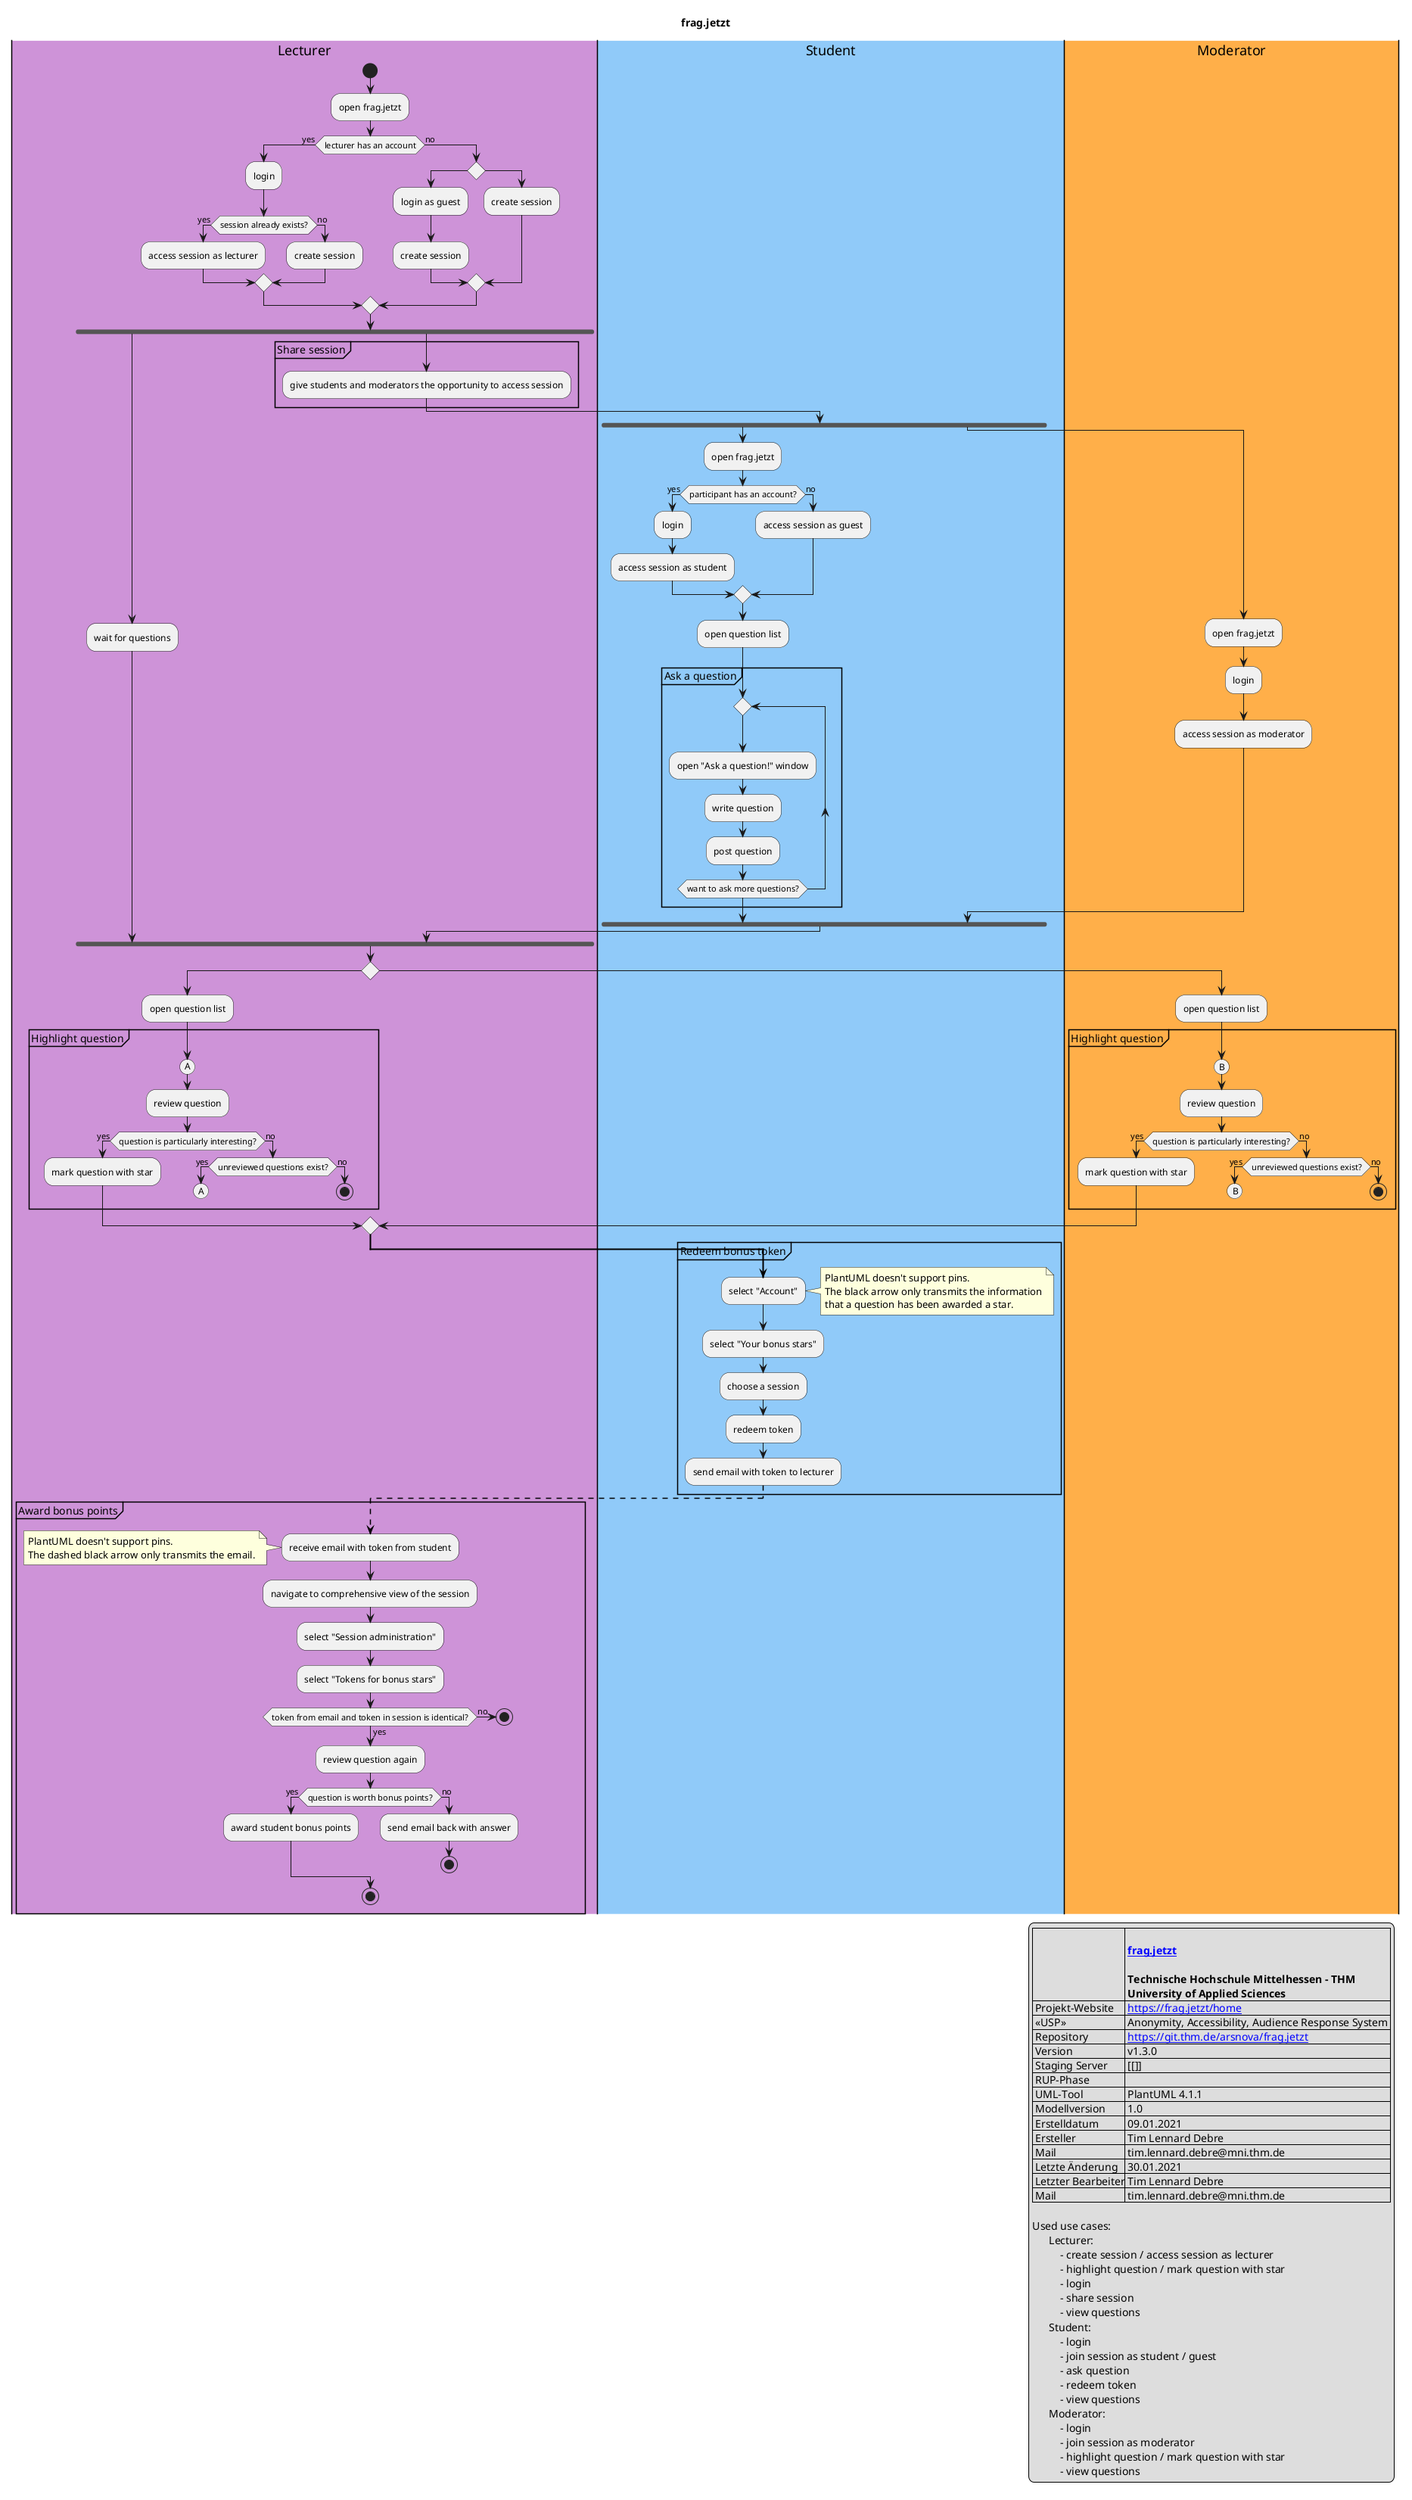 @startuml
title frag.jetzt
|#CE93D8|Lecturer|
start
:open frag.jetzt;
if(lecturer has an account) then (yes)
    :login;
    if(session already exists?) then (yes)
        :access session as lecturer;
    else (no)
        :create session;
    endif
else (no)
    if()
    :login as guest;
    :create session;
    else ()
    :create session;
    endif
endif

fork
    :wait for questions;
fork again
partition "Share session" {
    :give students and moderators the opportunity to access session;
}
|#90CAF9|Student|
fork
    :open frag.jetzt;
    if(participant has an account?) then (yes)
        :login;
        :access session as student;
    else (no)
        :access session as guest;
    endif
    :open question list;
    partition "Ask a question" {
    repeat
        :open "Ask a question!" window;
        :write question;
        :post question;
    repeat while (want to ask more questions?)
    }
fork again
    |#FFAF49|Moderator|
    :open frag.jetzt;
    :login;
    :access session as moderator;
    |Student|
end fork
|Lecturer|
end fork
if () then
    :open question list;
    partition "Highlight question" {
    (A)
    :review question;
    if(question is particularly interesting?) then (yes)
        :mark question with star;
    else (no)
        if(unreviewed questions exist?) then (yes)
           (A)
           detach
        else (no)
            stop
        endif
    endif
    }
    else
        |Moderator|
        :open question list;
        partition "Highlight question" {
        (B)
        :review question;
        if(question is particularly interesting?) then (yes)
            :mark question with star;
        else (no)
            if(unreviewed questions exist?) then (yes)
               (B)
               detach
            else (no)
                stop
            endif
        endif
        }
endif
-[#black,bold]->
|Student|
partition "Redeem bonus token" {
:select "Account";
note right
PlantUML doesn't support pins.
The black arrow only transmits the information
that a question has been awarded a star.
end note
:select "Your bonus stars";
:choose a session;
:redeem token;
:send email with token to lecturer;
}
-[#black,dashed]->
|Lecturer|
partition "Award bonus points" {
:receive email with token from student;
note left
PlantUML doesn't support pins.
The dashed black arrow only transmits the email.
end note
:navigate to comprehensive view of the session;
:select "Session administration";
:select "Tokens for bonus stars";
if(token from email and token in session is identical?) then (yes)
    :review question again;
    if(question is worth bonus points?) then (yes)
        :award student bonus points;
    else (no)
        :send email back with answer;
        stop
    endif
else (no)
    stop
endif
Stop
}


legend right
  |= \n          |= \n [[https://frag.jetzt/home frag.jetzt]] \n\n Technische Hochschule Mittelhessen – THM \n University of Applied Sciences |
  | Projekt-Website | [[https://frag.jetzt/home]] |
  | «USP» | Anonymity, Accessibility, Audience Response System |
  | Repository | [[https://git.thm.de/arsnova/frag.jetzt]] |
  | Version | v1.3.0 |
  | Staging Server | [[]] |
  | RUP-Phase| |
  | UML-Tool| PlantUML 4.1.1|
  | Modellversion| 1.0 |
  | Erstelldatum| 09.01.2021 |
  | Ersteller| Tim Lennard Debre|
  | Mail| tim.lennard.debre@mni.thm.de |
  | Letzte Änderung| 30.01.2021 |
  | Letzter Bearbeiter| Tim Lennard Debre |
  | Mail| tim.lennard.debre@mni.thm.de |

  Used use cases:
        Lecturer:
            - create session / access session as lecturer
            - highlight question / mark question with star
            - login
            - share session
            - view questions
        Student:
            - login
            - join session as student / guest
            - ask question
            - redeem token
            - view questions
        Moderator:
            - login
            - join session as moderator
            - highlight question / mark question with star
            - view questions
end legend
@enduml
